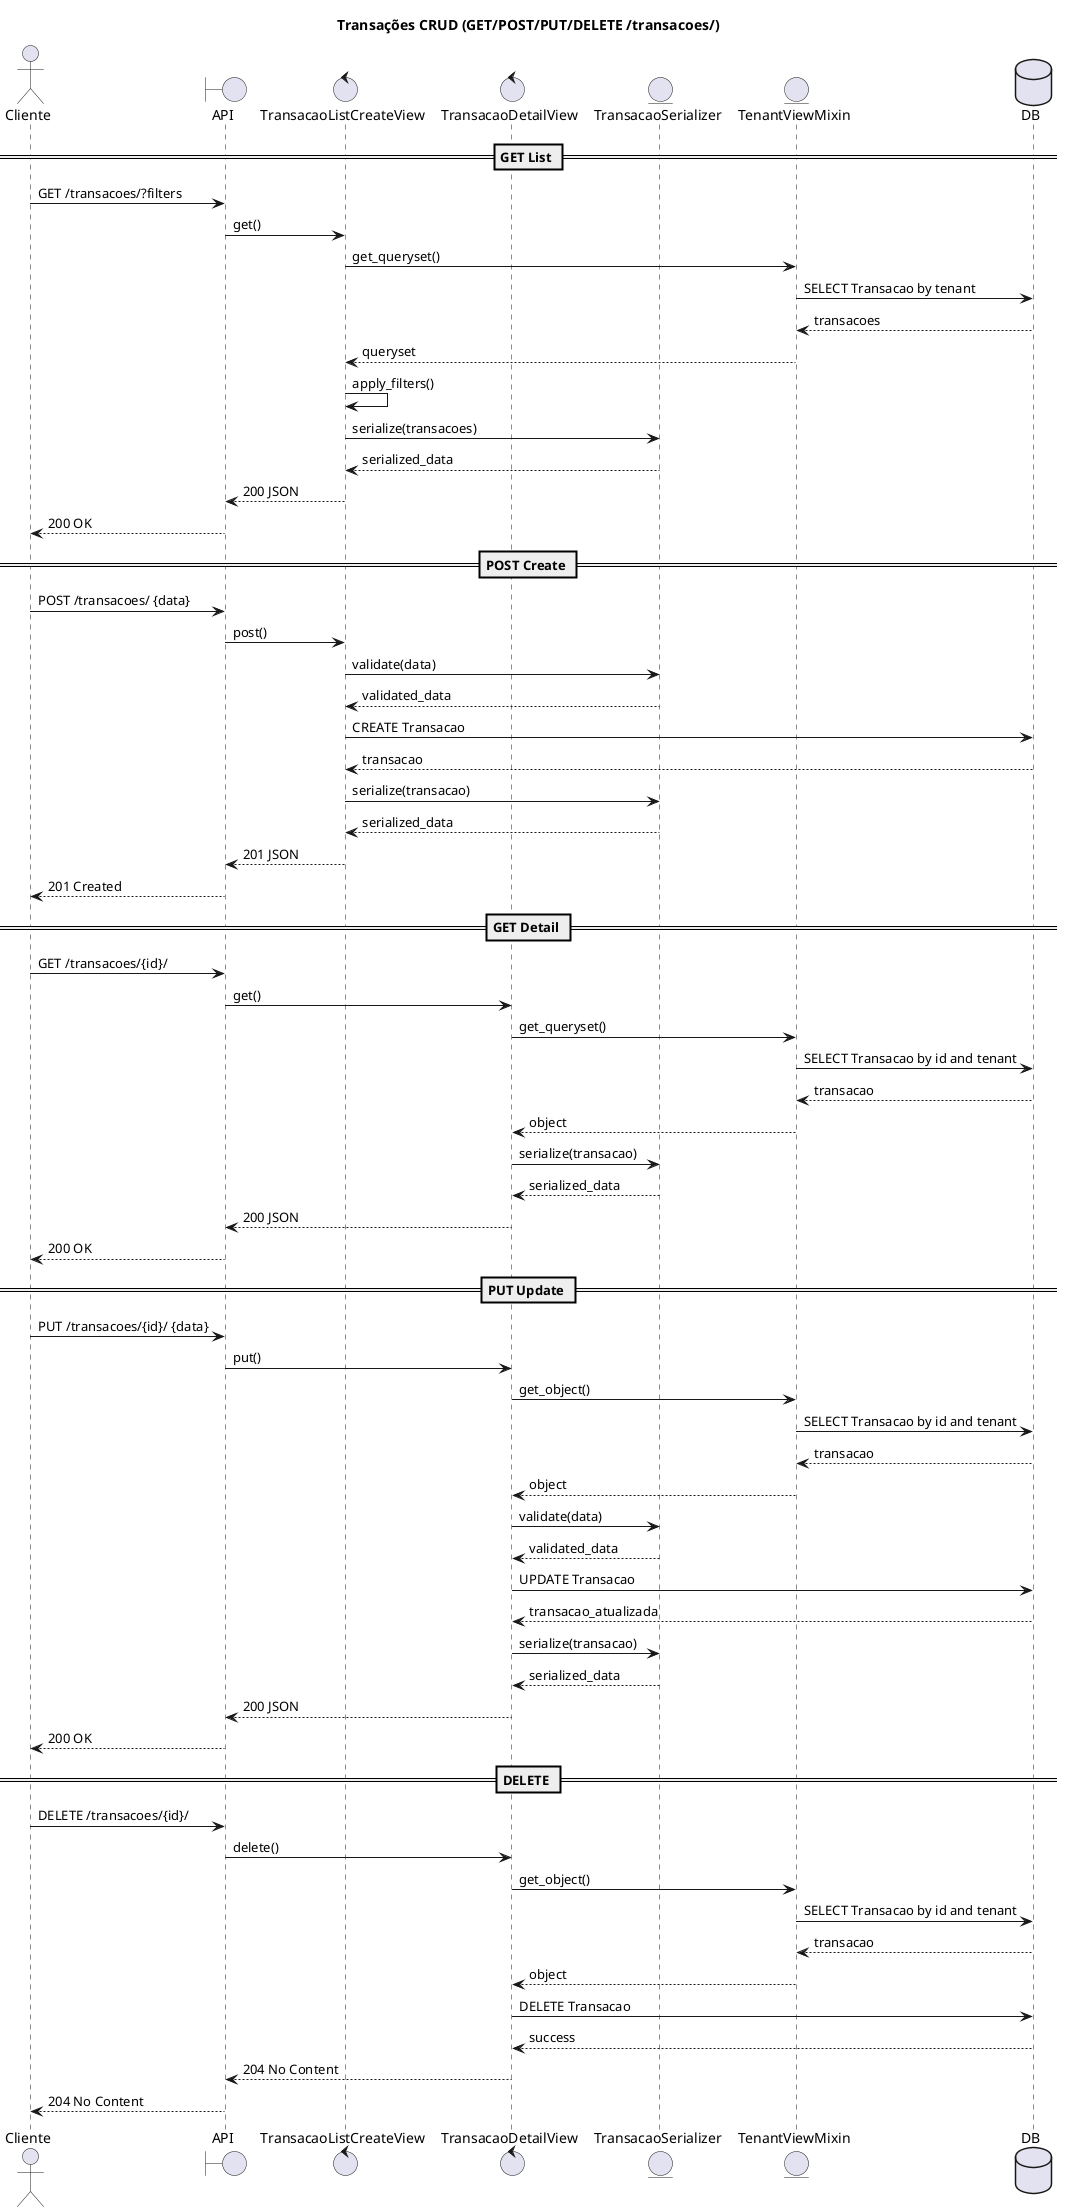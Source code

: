 @startuml transacoes_crud
!define DIRECTION left to right direction
title Transações CRUD (GET/POST/PUT/DELETE /transacoes/)
actor Cliente
boundary API as B
control "TransacaoListCreateView" as LV
control "TransacaoDetailView" as DV
entity "TransacaoSerializer" as S
entity "TenantViewMixin" as M
database DB

== GET List ==
Cliente -> B : GET /transacoes/?filters
B -> LV : get()
LV -> M : get_queryset()
M -> DB : SELECT Transacao by tenant
DB --> M : transacoes
M --> LV : queryset
LV -> LV : apply_filters()
LV -> S : serialize(transacoes)
S --> LV : serialized_data
LV --> B : 200 JSON
B --> Cliente : 200 OK

== POST Create ==
Cliente -> B : POST /transacoes/ {data}
B -> LV : post()
LV -> S : validate(data)
S --> LV : validated_data
LV -> DB : CREATE Transacao
DB --> LV : transacao
LV -> S : serialize(transacao)
S --> LV : serialized_data
LV --> B : 201 JSON
B --> Cliente : 201 Created

== GET Detail ==
Cliente -> B : GET /transacoes/{id}/
B -> DV : get()
DV -> M : get_queryset()
M -> DB : SELECT Transacao by id and tenant
DB --> M : transacao
M --> DV : object
DV -> S : serialize(transacao)
S --> DV : serialized_data
DV --> B : 200 JSON
B --> Cliente : 200 OK

== PUT Update ==
Cliente -> B : PUT /transacoes/{id}/ {data}
B -> DV : put()
DV -> M : get_object()
M -> DB : SELECT Transacao by id and tenant
DB --> M : transacao
M --> DV : object
DV -> S : validate(data)
S --> DV : validated_data
DV -> DB : UPDATE Transacao
DB --> DV : transacao_atualizada
DV -> S : serialize(transacao)
S --> DV : serialized_data
DV --> B : 200 JSON
B --> Cliente : 200 OK

== DELETE ==
Cliente -> B : DELETE /transacoes/{id}/
B -> DV : delete()
DV -> M : get_object()
M -> DB : SELECT Transacao by id and tenant
DB --> M : transacao
M --> DV : object
DV -> DB : DELETE Transacao
DB --> DV : success
DV --> B : 204 No Content
B --> Cliente : 204 No Content
@enduml